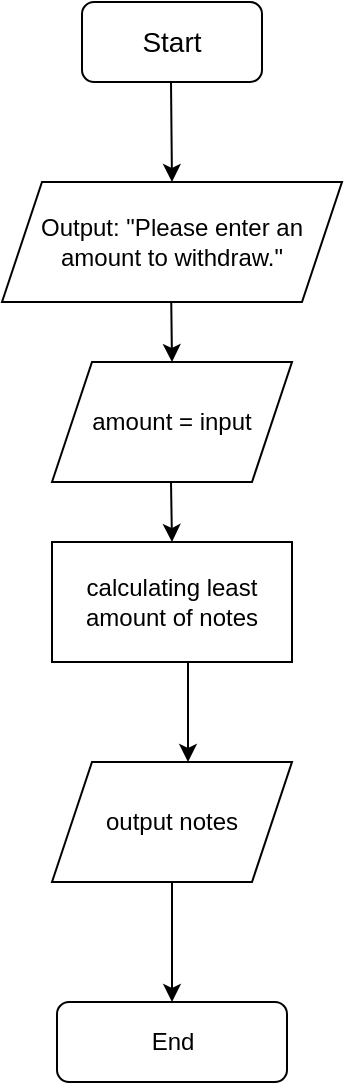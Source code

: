 <mxfile version="13.7.1" type="github"><diagram id="bf55pJNs1JXSHH4adTDI" name="Page-1"><mxGraphModel dx="525" dy="825" grid="1" gridSize="10" guides="1" tooltips="1" connect="1" arrows="1" fold="1" page="1" pageScale="1" pageWidth="827" pageHeight="1169" math="0" shadow="0"><root><mxCell id="0"/><mxCell id="1" parent="0"/><mxCell id="MkJJ7URE5T3GRmh2dS-A-1" value="&lt;font style=&quot;font-size: 14px&quot;&gt;Start&lt;/font&gt;" style="rounded=1;whiteSpace=wrap;html=1;" parent="1" vertex="1"><mxGeometry x="360" y="40" width="90" height="40" as="geometry"/></mxCell><mxCell id="MkJJ7URE5T3GRmh2dS-A-2" value="" style="endArrow=classic;html=1;" parent="1" edge="1"><mxGeometry width="50" height="50" relative="1" as="geometry"><mxPoint x="404.5" y="80" as="sourcePoint"/><mxPoint x="405" y="130" as="targetPoint"/></mxGeometry></mxCell><mxCell id="G5DAYjRerv7cn5uLo0Wa-2" value="" style="endArrow=classic;html=1;" parent="1" edge="1"><mxGeometry width="50" height="50" relative="1" as="geometry"><mxPoint x="404.5" y="180" as="sourcePoint"/><mxPoint x="405" y="220" as="targetPoint"/></mxGeometry></mxCell><mxCell id="G5DAYjRerv7cn5uLo0Wa-4" value="&lt;span&gt;Output: &quot;Please enter an amount to withdraw.&quot;&lt;/span&gt;" style="shape=parallelogram;perimeter=parallelogramPerimeter;whiteSpace=wrap;html=1;fixedSize=1;" parent="1" vertex="1"><mxGeometry x="320" y="130" width="170" height="60" as="geometry"/></mxCell><mxCell id="G5DAYjRerv7cn5uLo0Wa-5" value="&lt;span&gt;amount = input&lt;/span&gt;" style="shape=parallelogram;perimeter=parallelogramPerimeter;whiteSpace=wrap;html=1;fixedSize=1;" parent="1" vertex="1"><mxGeometry x="345" y="220" width="120" height="60" as="geometry"/></mxCell><mxCell id="G5DAYjRerv7cn5uLo0Wa-7" value="calculating least amount of notes" style="rounded=0;whiteSpace=wrap;html=1;" parent="1" vertex="1"><mxGeometry x="345" y="310" width="120" height="60" as="geometry"/></mxCell><mxCell id="G5DAYjRerv7cn5uLo0Wa-8" value="" style="endArrow=classic;html=1;" parent="1" edge="1"><mxGeometry width="50" height="50" relative="1" as="geometry"><mxPoint x="404.5" y="280" as="sourcePoint"/><mxPoint x="405" y="310" as="targetPoint"/></mxGeometry></mxCell><mxCell id="b4F7Pss0wfESjkZvxgLy-3" value="" style="edgeStyle=orthogonalEdgeStyle;rounded=0;orthogonalLoop=1;jettySize=auto;html=1;" edge="1" parent="1" source="G5DAYjRerv7cn5uLo0Wa-9" target="b4F7Pss0wfESjkZvxgLy-1"><mxGeometry relative="1" as="geometry"/></mxCell><mxCell id="G5DAYjRerv7cn5uLo0Wa-9" value="output notes" style="shape=parallelogram;perimeter=parallelogramPerimeter;whiteSpace=wrap;html=1;fixedSize=1;" parent="1" vertex="1"><mxGeometry x="345" y="420" width="120" height="60" as="geometry"/></mxCell><mxCell id="G5DAYjRerv7cn5uLo0Wa-10" value="" style="endArrow=classic;html=1;" parent="1" edge="1"><mxGeometry width="50" height="50" relative="1" as="geometry"><mxPoint x="413" y="370" as="sourcePoint"/><mxPoint x="413" y="420" as="targetPoint"/></mxGeometry></mxCell><mxCell id="b4F7Pss0wfESjkZvxgLy-1" value="End" style="rounded=1;whiteSpace=wrap;html=1;" vertex="1" parent="1"><mxGeometry x="347.5" y="540" width="115" height="40" as="geometry"/></mxCell></root></mxGraphModel></diagram></mxfile>